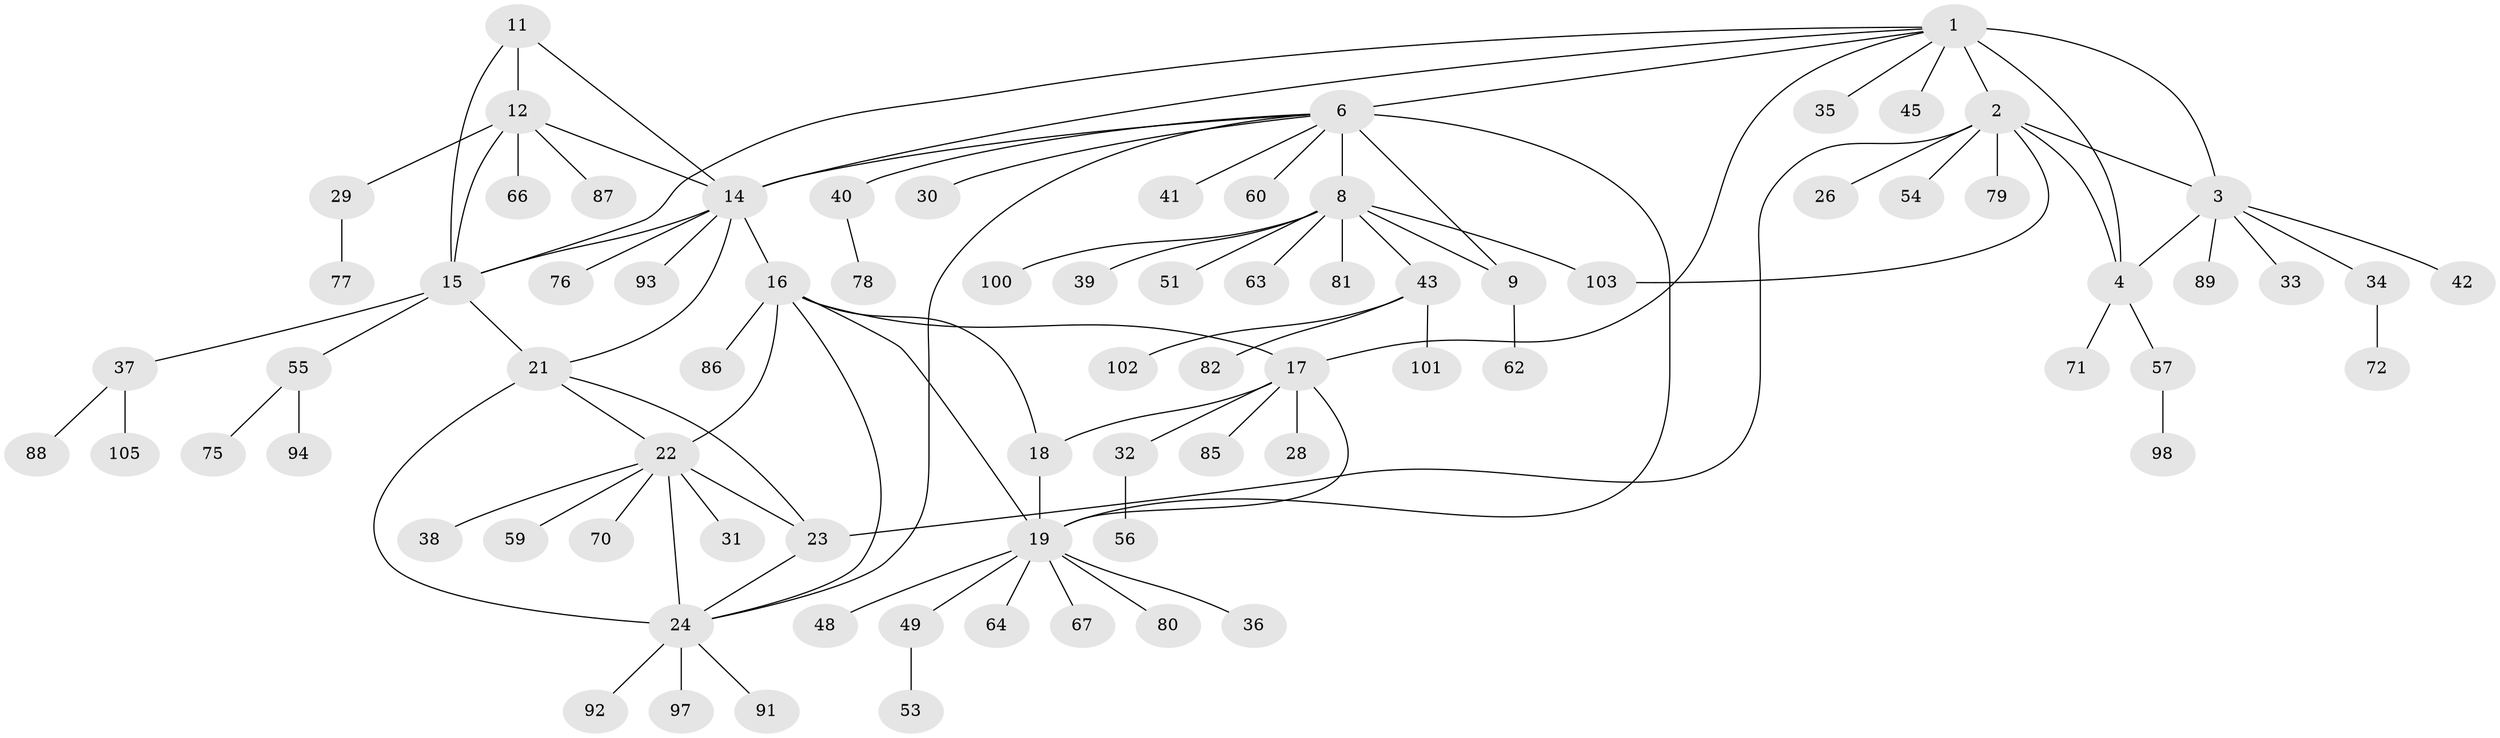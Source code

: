 // Generated by graph-tools (version 1.1) at 2025/52/02/27/25 19:52:18]
// undirected, 79 vertices, 101 edges
graph export_dot {
graph [start="1"]
  node [color=gray90,style=filled];
  1 [super="+5"];
  2 [super="+95"];
  3 [super="+50"];
  4 [super="+44"];
  6 [super="+7"];
  8 [super="+10"];
  9;
  11 [super="+99"];
  12 [super="+13"];
  14 [super="+52"];
  15 [super="+47"];
  16 [super="+65"];
  17 [super="+84"];
  18 [super="+73"];
  19 [super="+20"];
  21 [super="+61"];
  22 [super="+27"];
  23;
  24 [super="+25"];
  26;
  28;
  29 [super="+90"];
  30;
  31;
  32 [super="+58"];
  33;
  34;
  35;
  36;
  37 [super="+83"];
  38;
  39;
  40 [super="+68"];
  41;
  42;
  43 [super="+46"];
  45;
  48;
  49 [super="+96"];
  51;
  53;
  54;
  55 [super="+104"];
  56;
  57 [super="+69"];
  59;
  60;
  62;
  63;
  64;
  66;
  67 [super="+74"];
  70;
  71;
  72;
  75;
  76;
  77;
  78;
  79;
  80;
  81;
  82;
  85;
  86;
  87;
  88;
  89;
  91;
  92;
  93;
  94;
  97;
  98;
  100;
  101;
  102;
  103;
  105;
  1 -- 2 [weight=2];
  1 -- 3 [weight=2];
  1 -- 4 [weight=2];
  1 -- 15;
  1 -- 17;
  1 -- 35;
  1 -- 45;
  1 -- 14;
  1 -- 6;
  2 -- 3;
  2 -- 4;
  2 -- 23;
  2 -- 26;
  2 -- 54;
  2 -- 79;
  2 -- 103;
  3 -- 4;
  3 -- 33;
  3 -- 34;
  3 -- 42;
  3 -- 89;
  4 -- 57;
  4 -- 71;
  6 -- 8 [weight=4];
  6 -- 9 [weight=2];
  6 -- 19;
  6 -- 24;
  6 -- 30;
  6 -- 40;
  6 -- 60;
  6 -- 14;
  6 -- 41;
  8 -- 9 [weight=2];
  8 -- 39;
  8 -- 51;
  8 -- 63;
  8 -- 100;
  8 -- 81;
  8 -- 103;
  8 -- 43;
  9 -- 62;
  11 -- 12 [weight=2];
  11 -- 14;
  11 -- 15;
  12 -- 14 [weight=2];
  12 -- 15 [weight=2];
  12 -- 29;
  12 -- 66;
  12 -- 87;
  14 -- 15;
  14 -- 16;
  14 -- 76;
  14 -- 93;
  14 -- 21;
  15 -- 21;
  15 -- 37;
  15 -- 55;
  16 -- 17 [weight=2];
  16 -- 18;
  16 -- 19 [weight=2];
  16 -- 22;
  16 -- 86;
  16 -- 24;
  17 -- 18;
  17 -- 19 [weight=2];
  17 -- 28;
  17 -- 32;
  17 -- 85;
  18 -- 19 [weight=2];
  19 -- 36;
  19 -- 48;
  19 -- 64;
  19 -- 67;
  19 -- 49;
  19 -- 80;
  21 -- 22;
  21 -- 23;
  21 -- 24 [weight=2];
  22 -- 23;
  22 -- 24 [weight=2];
  22 -- 31;
  22 -- 38;
  22 -- 59;
  22 -- 70;
  23 -- 24 [weight=2];
  24 -- 97;
  24 -- 91;
  24 -- 92;
  29 -- 77;
  32 -- 56;
  34 -- 72;
  37 -- 105;
  37 -- 88;
  40 -- 78;
  43 -- 82;
  43 -- 101;
  43 -- 102;
  49 -- 53;
  55 -- 75;
  55 -- 94;
  57 -- 98;
}

